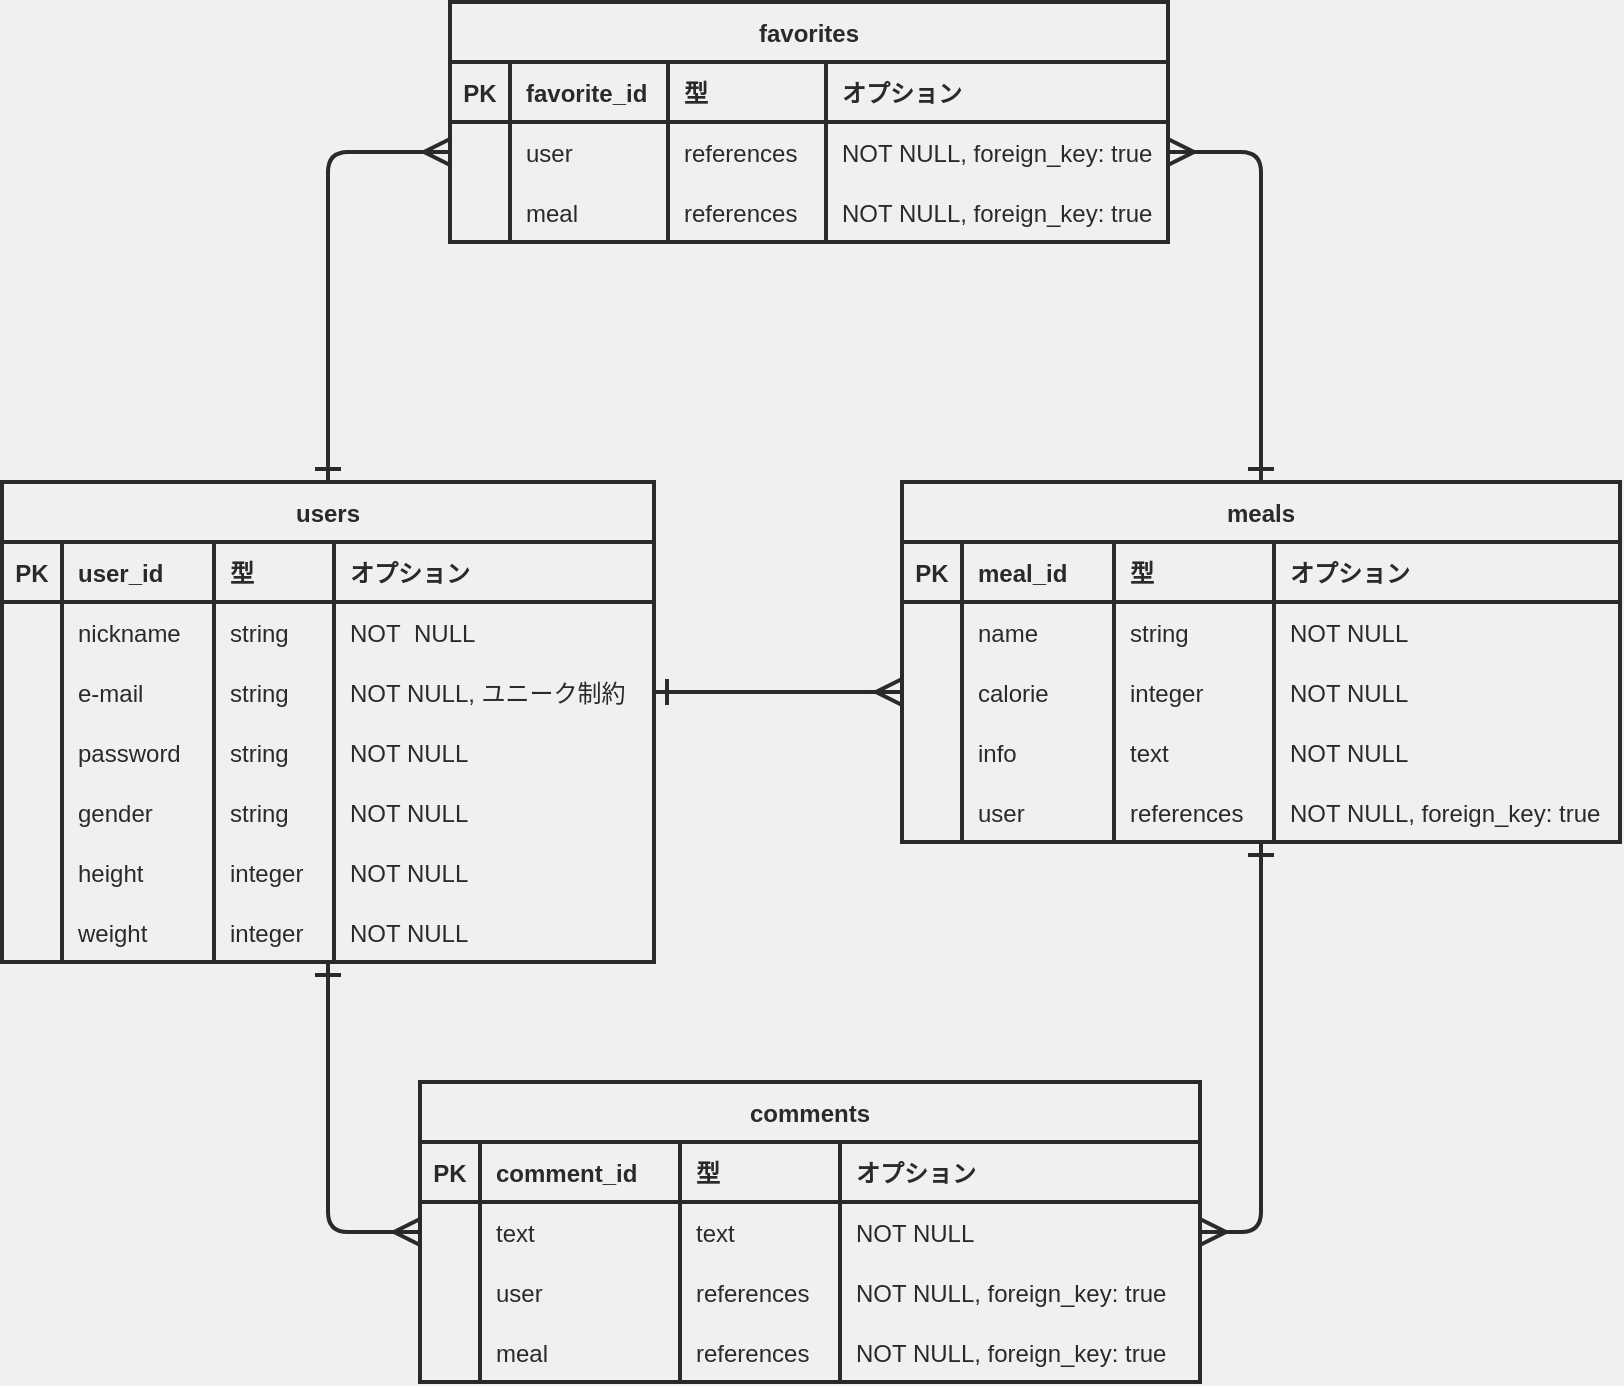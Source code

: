 <mxfile>
    <diagram id="DrynqbHt2Qc845_vZvNC" name="ページ1">
        <mxGraphModel dx="728" dy="680" grid="1" gridSize="10" guides="1" tooltips="1" connect="1" arrows="1" fold="1" page="1" pageScale="1" pageWidth="827" pageHeight="1169" background="#F0F0F0" math="0" shadow="0">
            <root>
                <mxCell id="0"/>
                <mxCell id="1" parent="0"/>
                <mxCell id="2" value="users" style="shape=table;startSize=30;container=1;collapsible=1;childLayout=tableLayout;fixedRows=1;rowLines=0;fontStyle=1;align=center;resizeLast=1;labelBorderColor=none;fontColor=#2A2A2A;fillColor=none;strokeColor=#2A2A2A;strokeWidth=2;" vertex="1" parent="1">
                    <mxGeometry x="10" y="320" width="326" height="240" as="geometry"/>
                </mxCell>
                <mxCell id="3" value="" style="shape=partialRectangle;collapsible=0;dropTarget=0;pointerEvents=0;top=0;left=0;bottom=1;right=0;points=[[0,0.5],[1,0.5]];portConstraint=eastwest;labelBorderColor=none;fontColor=#2A2A2A;fillColor=none;strokeColor=#2A2A2A;strokeWidth=2;" vertex="1" parent="2">
                    <mxGeometry y="30" width="326" height="30" as="geometry"/>
                </mxCell>
                <mxCell id="4" value="PK" style="shape=partialRectangle;connectable=0;top=0;left=0;bottom=0;right=0;fontStyle=1;overflow=hidden;labelBorderColor=none;fontColor=#2A2A2A;fillColor=none;strokeColor=#2A2A2A;strokeWidth=2;" vertex="1" parent="3">
                    <mxGeometry width="30" height="30" as="geometry"/>
                </mxCell>
                <mxCell id="5" value="user_id" style="shape=partialRectangle;connectable=0;top=0;left=0;bottom=0;right=0;align=left;spacingLeft=6;fontStyle=1;overflow=hidden;labelBorderColor=none;fontColor=#2A2A2A;fillColor=none;strokeColor=#2A2A2A;strokeWidth=2;" vertex="1" parent="3">
                    <mxGeometry x="30" width="76" height="30" as="geometry"/>
                </mxCell>
                <mxCell id="31" value="型" style="shape=partialRectangle;connectable=0;top=0;left=0;bottom=0;right=0;align=left;spacingLeft=6;fontStyle=1;overflow=hidden;labelBorderColor=none;fontColor=#2A2A2A;fillColor=none;strokeColor=#2A2A2A;strokeWidth=2;" vertex="1" parent="3">
                    <mxGeometry x="106" width="60" height="30" as="geometry"/>
                </mxCell>
                <mxCell id="24" value="オプション" style="shape=partialRectangle;connectable=0;top=0;left=0;bottom=0;right=0;align=left;spacingLeft=6;fontStyle=1;overflow=hidden;labelBorderColor=none;fontColor=#2A2A2A;fillColor=none;strokeColor=#2A2A2A;strokeWidth=2;" vertex="1" parent="3">
                    <mxGeometry x="166" width="160" height="30" as="geometry"/>
                </mxCell>
                <mxCell id="6" value="" style="shape=partialRectangle;collapsible=0;dropTarget=0;pointerEvents=0;top=0;left=0;bottom=0;right=0;points=[[0,0.5],[1,0.5]];portConstraint=eastwest;labelBorderColor=none;fontColor=#2A2A2A;fillColor=none;strokeColor=#2A2A2A;strokeWidth=2;" vertex="1" parent="2">
                    <mxGeometry y="60" width="326" height="30" as="geometry"/>
                </mxCell>
                <mxCell id="7" value="" style="shape=partialRectangle;connectable=0;top=0;left=0;bottom=0;right=0;editable=1;overflow=hidden;labelBorderColor=none;fontColor=#2A2A2A;fillColor=none;strokeColor=#2A2A2A;strokeWidth=2;" vertex="1" parent="6">
                    <mxGeometry width="30" height="30" as="geometry"/>
                </mxCell>
                <mxCell id="8" value="nickname" style="shape=partialRectangle;connectable=0;top=0;left=0;bottom=0;right=0;align=left;spacingLeft=6;overflow=hidden;labelBorderColor=none;fontColor=#2A2A2A;fillColor=none;strokeColor=#2A2A2A;strokeWidth=2;" vertex="1" parent="6">
                    <mxGeometry x="30" width="76" height="30" as="geometry"/>
                </mxCell>
                <mxCell id="32" value="string" style="shape=partialRectangle;connectable=0;top=0;left=0;bottom=0;right=0;align=left;spacingLeft=6;overflow=hidden;labelBorderColor=none;fontColor=#2A2A2A;fillColor=none;strokeColor=#2A2A2A;strokeWidth=2;" vertex="1" parent="6">
                    <mxGeometry x="106" width="60" height="30" as="geometry"/>
                </mxCell>
                <mxCell id="25" value="NOT  NULL" style="shape=partialRectangle;connectable=0;top=0;left=0;bottom=0;right=0;align=left;spacingLeft=6;overflow=hidden;labelBorderColor=none;fontColor=#2A2A2A;fillColor=none;strokeColor=#2A2A2A;strokeWidth=2;" vertex="1" parent="6">
                    <mxGeometry x="166" width="160" height="30" as="geometry"/>
                </mxCell>
                <mxCell id="15" value="" style="shape=partialRectangle;collapsible=0;dropTarget=0;pointerEvents=0;top=0;left=0;bottom=0;right=0;points=[[0,0.5],[1,0.5]];portConstraint=eastwest;labelBorderColor=none;fontColor=#2A2A2A;fillColor=none;strokeColor=#2A2A2A;strokeWidth=2;" vertex="1" parent="2">
                    <mxGeometry y="90" width="326" height="30" as="geometry"/>
                </mxCell>
                <mxCell id="16" value="" style="shape=partialRectangle;connectable=0;top=0;left=0;bottom=0;right=0;editable=1;overflow=hidden;labelBorderColor=none;fontColor=#2A2A2A;fillColor=none;strokeColor=#2A2A2A;strokeWidth=2;" vertex="1" parent="15">
                    <mxGeometry width="30" height="30" as="geometry"/>
                </mxCell>
                <mxCell id="17" value="e-mail" style="shape=partialRectangle;connectable=0;top=0;left=0;bottom=0;right=0;align=left;spacingLeft=6;overflow=hidden;labelBorderColor=none;fontColor=#2A2A2A;fillColor=none;strokeColor=#2A2A2A;strokeWidth=2;" vertex="1" parent="15">
                    <mxGeometry x="30" width="76" height="30" as="geometry"/>
                </mxCell>
                <mxCell id="33" value="string " style="shape=partialRectangle;connectable=0;top=0;left=0;bottom=0;right=0;align=left;spacingLeft=6;overflow=hidden;labelBorderColor=none;fontColor=#2A2A2A;fillColor=none;strokeColor=#2A2A2A;strokeWidth=2;" vertex="1" parent="15">
                    <mxGeometry x="106" width="60" height="30" as="geometry"/>
                </mxCell>
                <mxCell id="26" value="NOT NULL, ユニーク制約" style="shape=partialRectangle;connectable=0;top=0;left=0;bottom=0;right=0;align=left;spacingLeft=6;overflow=hidden;labelBorderColor=none;fontColor=#2A2A2A;fillColor=none;strokeColor=#2A2A2A;strokeWidth=2;" vertex="1" parent="15">
                    <mxGeometry x="166" width="160" height="30" as="geometry"/>
                </mxCell>
                <mxCell id="9" value="" style="shape=partialRectangle;collapsible=0;dropTarget=0;pointerEvents=0;top=0;left=0;bottom=0;right=0;points=[[0,0.5],[1,0.5]];portConstraint=eastwest;labelBorderColor=none;fontColor=#2A2A2A;fillColor=none;strokeColor=#2A2A2A;strokeWidth=2;" vertex="1" parent="2">
                    <mxGeometry y="120" width="326" height="30" as="geometry"/>
                </mxCell>
                <mxCell id="10" value="" style="shape=partialRectangle;connectable=0;top=0;left=0;bottom=0;right=0;editable=1;overflow=hidden;labelBorderColor=none;fontColor=#2A2A2A;fillColor=none;strokeColor=#2A2A2A;strokeWidth=2;" vertex="1" parent="9">
                    <mxGeometry width="30" height="30" as="geometry"/>
                </mxCell>
                <mxCell id="11" value="password" style="shape=partialRectangle;connectable=0;top=0;left=0;bottom=0;right=0;align=left;spacingLeft=6;overflow=hidden;labelBorderColor=none;fontColor=#2A2A2A;fillColor=none;strokeColor=#2A2A2A;strokeWidth=2;" vertex="1" parent="9">
                    <mxGeometry x="30" width="76" height="30" as="geometry"/>
                </mxCell>
                <mxCell id="34" value="string" style="shape=partialRectangle;connectable=0;top=0;left=0;bottom=0;right=0;align=left;spacingLeft=6;overflow=hidden;labelBorderColor=none;fontColor=#2A2A2A;fillColor=none;strokeColor=#2A2A2A;strokeWidth=2;" vertex="1" parent="9">
                    <mxGeometry x="106" width="60" height="30" as="geometry"/>
                </mxCell>
                <mxCell id="27" value="NOT NULL" style="shape=partialRectangle;connectable=0;top=0;left=0;bottom=0;right=0;align=left;spacingLeft=6;overflow=hidden;labelBorderColor=none;fontColor=#2A2A2A;fillColor=none;strokeColor=#2A2A2A;strokeWidth=2;" vertex="1" parent="9">
                    <mxGeometry x="166" width="160" height="30" as="geometry"/>
                </mxCell>
                <mxCell id="21" value="" style="shape=partialRectangle;collapsible=0;dropTarget=0;pointerEvents=0;top=0;left=0;bottom=0;right=0;points=[[0,0.5],[1,0.5]];portConstraint=eastwest;labelBorderColor=none;fontColor=#2A2A2A;fillColor=none;strokeColor=#2A2A2A;strokeWidth=2;" vertex="1" parent="2">
                    <mxGeometry y="150" width="326" height="30" as="geometry"/>
                </mxCell>
                <mxCell id="22" value="" style="shape=partialRectangle;connectable=0;top=0;left=0;bottom=0;right=0;editable=1;overflow=hidden;labelBorderColor=none;fontColor=#2A2A2A;fillColor=none;strokeColor=#2A2A2A;strokeWidth=2;" vertex="1" parent="21">
                    <mxGeometry width="30" height="30" as="geometry"/>
                </mxCell>
                <mxCell id="23" value="gender" style="shape=partialRectangle;connectable=0;top=0;left=0;bottom=0;right=0;align=left;spacingLeft=6;overflow=hidden;labelBorderColor=none;fontColor=#2A2A2A;fillColor=none;strokeColor=#2A2A2A;strokeWidth=2;" vertex="1" parent="21">
                    <mxGeometry x="30" width="76" height="30" as="geometry"/>
                </mxCell>
                <mxCell id="35" value="string" style="shape=partialRectangle;connectable=0;top=0;left=0;bottom=0;right=0;align=left;spacingLeft=6;overflow=hidden;labelBorderColor=none;fontColor=#2A2A2A;fillColor=none;strokeColor=#2A2A2A;strokeWidth=2;" vertex="1" parent="21">
                    <mxGeometry x="106" width="60" height="30" as="geometry"/>
                </mxCell>
                <mxCell id="28" value="NOT NULL" style="shape=partialRectangle;connectable=0;top=0;left=0;bottom=0;right=0;align=left;spacingLeft=6;overflow=hidden;labelBorderColor=none;fontColor=#2A2A2A;fillColor=none;strokeColor=#2A2A2A;strokeWidth=2;" vertex="1" parent="21">
                    <mxGeometry x="166" width="160" height="30" as="geometry"/>
                </mxCell>
                <mxCell id="12" value="" style="shape=partialRectangle;collapsible=0;dropTarget=0;pointerEvents=0;top=0;left=0;bottom=0;right=0;points=[[0,0.5],[1,0.5]];portConstraint=eastwest;labelBorderColor=none;fontColor=#2A2A2A;fillColor=none;strokeColor=#2A2A2A;strokeWidth=2;" vertex="1" parent="2">
                    <mxGeometry y="180" width="326" height="30" as="geometry"/>
                </mxCell>
                <mxCell id="13" value="" style="shape=partialRectangle;connectable=0;top=0;left=0;bottom=0;right=0;editable=1;overflow=hidden;labelBorderColor=none;fontColor=#2A2A2A;fillColor=none;strokeColor=#2A2A2A;strokeWidth=2;" vertex="1" parent="12">
                    <mxGeometry width="30" height="30" as="geometry"/>
                </mxCell>
                <mxCell id="14" value="height" style="shape=partialRectangle;connectable=0;top=0;left=0;bottom=0;right=0;align=left;spacingLeft=6;overflow=hidden;labelBorderColor=none;fontColor=#2A2A2A;fillColor=none;strokeColor=#2A2A2A;strokeWidth=2;" vertex="1" parent="12">
                    <mxGeometry x="30" width="76" height="30" as="geometry"/>
                </mxCell>
                <mxCell id="36" value="integer" style="shape=partialRectangle;connectable=0;top=0;left=0;bottom=0;right=0;align=left;spacingLeft=6;overflow=hidden;labelBorderColor=none;fontColor=#2A2A2A;fillColor=none;strokeColor=#2A2A2A;strokeWidth=2;" vertex="1" parent="12">
                    <mxGeometry x="106" width="60" height="30" as="geometry"/>
                </mxCell>
                <mxCell id="29" value="NOT NULL" style="shape=partialRectangle;connectable=0;top=0;left=0;bottom=0;right=0;align=left;spacingLeft=6;overflow=hidden;labelBorderColor=none;fontColor=#2A2A2A;fillColor=none;strokeColor=#2A2A2A;strokeWidth=2;" vertex="1" parent="12">
                    <mxGeometry x="166" width="160" height="30" as="geometry"/>
                </mxCell>
                <mxCell id="18" value="" style="shape=partialRectangle;collapsible=0;dropTarget=0;pointerEvents=0;top=0;left=0;bottom=0;right=0;points=[[0,0.5],[1,0.5]];portConstraint=eastwest;labelBorderColor=none;fontColor=#2A2A2A;fillColor=none;strokeColor=#2A2A2A;strokeWidth=2;" vertex="1" parent="2">
                    <mxGeometry y="210" width="326" height="30" as="geometry"/>
                </mxCell>
                <mxCell id="19" value="" style="shape=partialRectangle;connectable=0;top=0;left=0;bottom=0;right=0;editable=1;overflow=hidden;labelBorderColor=none;fontColor=#2A2A2A;fillColor=none;strokeColor=#2A2A2A;strokeWidth=2;" vertex="1" parent="18">
                    <mxGeometry width="30" height="30" as="geometry"/>
                </mxCell>
                <mxCell id="20" value="weight" style="shape=partialRectangle;connectable=0;top=0;left=0;bottom=0;right=0;align=left;spacingLeft=6;overflow=hidden;labelBorderColor=none;fontColor=#2A2A2A;fillColor=none;strokeColor=#2A2A2A;strokeWidth=2;" vertex="1" parent="18">
                    <mxGeometry x="30" width="76" height="30" as="geometry"/>
                </mxCell>
                <mxCell id="37" value="integer" style="shape=partialRectangle;connectable=0;top=0;left=0;bottom=0;right=0;align=left;spacingLeft=6;overflow=hidden;labelBorderColor=none;fontColor=#2A2A2A;fillColor=none;strokeColor=#2A2A2A;strokeWidth=2;" vertex="1" parent="18">
                    <mxGeometry x="106" width="60" height="30" as="geometry"/>
                </mxCell>
                <mxCell id="30" value="NOT NULL" style="shape=partialRectangle;connectable=0;top=0;left=0;bottom=0;right=0;align=left;spacingLeft=6;overflow=hidden;labelBorderColor=none;fontColor=#2A2A2A;fillColor=none;strokeColor=#2A2A2A;strokeWidth=2;" vertex="1" parent="18">
                    <mxGeometry x="166" width="160" height="30" as="geometry"/>
                </mxCell>
                <mxCell id="38" value="meals" style="shape=table;startSize=30;container=1;collapsible=1;childLayout=tableLayout;fixedRows=1;rowLines=0;fontStyle=1;align=center;resizeLast=1;fontColor=#2A2A2A;fillColor=none;strokeColor=#2A2A2A;strokeWidth=2;" vertex="1" parent="1">
                    <mxGeometry x="460" y="320" width="359" height="180" as="geometry"/>
                </mxCell>
                <mxCell id="39" value="" style="shape=partialRectangle;collapsible=0;dropTarget=0;pointerEvents=0;top=0;left=0;bottom=1;right=0;points=[[0,0.5],[1,0.5]];portConstraint=eastwest;fontColor=#2A2A2A;fillColor=none;strokeColor=#2A2A2A;strokeWidth=2;" vertex="1" parent="38">
                    <mxGeometry y="30" width="359" height="30" as="geometry"/>
                </mxCell>
                <mxCell id="40" value="PK" style="shape=partialRectangle;connectable=0;top=0;left=0;bottom=0;right=0;fontStyle=1;overflow=hidden;fontColor=#2A2A2A;fillColor=none;strokeColor=#2A2A2A;strokeWidth=2;" vertex="1" parent="39">
                    <mxGeometry width="30" height="30" as="geometry"/>
                </mxCell>
                <mxCell id="41" value="meal_id" style="shape=partialRectangle;connectable=0;top=0;left=0;bottom=0;right=0;align=left;spacingLeft=6;fontStyle=1;overflow=hidden;fontColor=#2A2A2A;fillColor=none;strokeColor=#2A2A2A;strokeWidth=2;" vertex="1" parent="39">
                    <mxGeometry x="30" width="76" height="30" as="geometry"/>
                </mxCell>
                <mxCell id="54" value="型" style="shape=partialRectangle;connectable=0;top=0;left=0;bottom=0;right=0;align=left;spacingLeft=6;fontStyle=1;overflow=hidden;fontColor=#2A2A2A;fillColor=none;strokeColor=#2A2A2A;strokeWidth=2;" vertex="1" parent="39">
                    <mxGeometry x="106" width="80" height="30" as="geometry"/>
                </mxCell>
                <mxCell id="59" value="オプション" style="shape=partialRectangle;connectable=0;top=0;left=0;bottom=0;right=0;align=left;spacingLeft=6;fontStyle=1;overflow=hidden;fontColor=#2A2A2A;fillColor=none;strokeColor=#2A2A2A;strokeWidth=2;" vertex="1" parent="39">
                    <mxGeometry x="186" width="173" height="30" as="geometry"/>
                </mxCell>
                <mxCell id="42" value="" style="shape=partialRectangle;collapsible=0;dropTarget=0;pointerEvents=0;top=0;left=0;bottom=0;right=0;points=[[0,0.5],[1,0.5]];portConstraint=eastwest;fontColor=#2A2A2A;fillColor=none;strokeColor=#2A2A2A;strokeWidth=2;" vertex="1" parent="38">
                    <mxGeometry y="60" width="359" height="30" as="geometry"/>
                </mxCell>
                <mxCell id="43" value="" style="shape=partialRectangle;connectable=0;top=0;left=0;bottom=0;right=0;editable=1;overflow=hidden;fontColor=#2A2A2A;fillColor=none;strokeColor=#2A2A2A;strokeWidth=2;" vertex="1" parent="42">
                    <mxGeometry width="30" height="30" as="geometry"/>
                </mxCell>
                <mxCell id="44" value="name" style="shape=partialRectangle;connectable=0;top=0;left=0;bottom=0;right=0;align=left;spacingLeft=6;overflow=hidden;fontColor=#2A2A2A;fillColor=none;strokeColor=#2A2A2A;strokeWidth=2;" vertex="1" parent="42">
                    <mxGeometry x="30" width="76" height="30" as="geometry"/>
                </mxCell>
                <mxCell id="55" value="string" style="shape=partialRectangle;connectable=0;top=0;left=0;bottom=0;right=0;align=left;spacingLeft=6;overflow=hidden;fontColor=#2A2A2A;fillColor=none;strokeColor=#2A2A2A;strokeWidth=2;" vertex="1" parent="42">
                    <mxGeometry x="106" width="80" height="30" as="geometry"/>
                </mxCell>
                <mxCell id="60" value="NOT NULL" style="shape=partialRectangle;connectable=0;top=0;left=0;bottom=0;right=0;align=left;spacingLeft=6;overflow=hidden;fontColor=#2A2A2A;fillColor=none;strokeColor=#2A2A2A;strokeWidth=2;" vertex="1" parent="42">
                    <mxGeometry x="186" width="173" height="30" as="geometry"/>
                </mxCell>
                <mxCell id="45" value="" style="shape=partialRectangle;collapsible=0;dropTarget=0;pointerEvents=0;top=0;left=0;bottom=0;right=0;points=[[0,0.5],[1,0.5]];portConstraint=eastwest;fontColor=#2A2A2A;fillColor=none;strokeColor=#2A2A2A;strokeWidth=2;" vertex="1" parent="38">
                    <mxGeometry y="90" width="359" height="30" as="geometry"/>
                </mxCell>
                <mxCell id="46" value="" style="shape=partialRectangle;connectable=0;top=0;left=0;bottom=0;right=0;editable=1;overflow=hidden;fontColor=#2A2A2A;fillColor=none;strokeColor=#2A2A2A;strokeWidth=2;" vertex="1" parent="45">
                    <mxGeometry width="30" height="30" as="geometry"/>
                </mxCell>
                <mxCell id="47" value="calorie" style="shape=partialRectangle;connectable=0;top=0;left=0;bottom=0;right=0;align=left;spacingLeft=6;overflow=hidden;fontColor=#2A2A2A;fillColor=none;strokeColor=#2A2A2A;strokeWidth=2;" vertex="1" parent="45">
                    <mxGeometry x="30" width="76" height="30" as="geometry"/>
                </mxCell>
                <mxCell id="56" value="integer" style="shape=partialRectangle;connectable=0;top=0;left=0;bottom=0;right=0;align=left;spacingLeft=6;overflow=hidden;fontColor=#2A2A2A;fillColor=none;strokeColor=#2A2A2A;strokeWidth=2;" vertex="1" parent="45">
                    <mxGeometry x="106" width="80" height="30" as="geometry"/>
                </mxCell>
                <mxCell id="61" value="NOT NULL" style="shape=partialRectangle;connectable=0;top=0;left=0;bottom=0;right=0;align=left;spacingLeft=6;overflow=hidden;fontColor=#2A2A2A;fillColor=none;strokeColor=#2A2A2A;strokeWidth=2;" vertex="1" parent="45">
                    <mxGeometry x="186" width="173" height="30" as="geometry"/>
                </mxCell>
                <mxCell id="48" value="" style="shape=partialRectangle;collapsible=0;dropTarget=0;pointerEvents=0;top=0;left=0;bottom=0;right=0;points=[[0,0.5],[1,0.5]];portConstraint=eastwest;fontColor=#2A2A2A;fillColor=none;strokeColor=#2A2A2A;strokeWidth=2;" vertex="1" parent="38">
                    <mxGeometry y="120" width="359" height="30" as="geometry"/>
                </mxCell>
                <mxCell id="49" value="" style="shape=partialRectangle;connectable=0;top=0;left=0;bottom=0;right=0;editable=1;overflow=hidden;fontColor=#2A2A2A;fillColor=none;strokeColor=#2A2A2A;strokeWidth=2;" vertex="1" parent="48">
                    <mxGeometry width="30" height="30" as="geometry"/>
                </mxCell>
                <mxCell id="50" value="info" style="shape=partialRectangle;connectable=0;top=0;left=0;bottom=0;right=0;align=left;spacingLeft=6;overflow=hidden;fontColor=#2A2A2A;fillColor=none;strokeColor=#2A2A2A;strokeWidth=2;" vertex="1" parent="48">
                    <mxGeometry x="30" width="76" height="30" as="geometry"/>
                </mxCell>
                <mxCell id="57" value="text" style="shape=partialRectangle;connectable=0;top=0;left=0;bottom=0;right=0;align=left;spacingLeft=6;overflow=hidden;fontColor=#2A2A2A;fillColor=none;strokeColor=#2A2A2A;strokeWidth=2;" vertex="1" parent="48">
                    <mxGeometry x="106" width="80" height="30" as="geometry"/>
                </mxCell>
                <mxCell id="62" value="NOT NULL" style="shape=partialRectangle;connectable=0;top=0;left=0;bottom=0;right=0;align=left;spacingLeft=6;overflow=hidden;fontColor=#2A2A2A;fillColor=none;strokeColor=#2A2A2A;strokeWidth=2;" vertex="1" parent="48">
                    <mxGeometry x="186" width="173" height="30" as="geometry"/>
                </mxCell>
                <mxCell id="51" value="" style="shape=partialRectangle;collapsible=0;dropTarget=0;pointerEvents=0;top=0;left=0;bottom=0;right=0;points=[[0,0.5],[1,0.5]];portConstraint=eastwest;fontColor=#2A2A2A;fillColor=none;strokeColor=#2A2A2A;strokeWidth=2;" vertex="1" parent="38">
                    <mxGeometry y="150" width="359" height="30" as="geometry"/>
                </mxCell>
                <mxCell id="52" value="" style="shape=partialRectangle;connectable=0;top=0;left=0;bottom=0;right=0;editable=1;overflow=hidden;fontColor=#2A2A2A;fillColor=none;strokeColor=#2A2A2A;strokeWidth=2;" vertex="1" parent="51">
                    <mxGeometry width="30" height="30" as="geometry"/>
                </mxCell>
                <mxCell id="53" value="user" style="shape=partialRectangle;connectable=0;top=0;left=0;bottom=0;right=0;align=left;spacingLeft=6;overflow=hidden;fontColor=#2A2A2A;fillColor=none;strokeColor=#2A2A2A;strokeWidth=2;" vertex="1" parent="51">
                    <mxGeometry x="30" width="76" height="30" as="geometry"/>
                </mxCell>
                <mxCell id="58" value="references" style="shape=partialRectangle;connectable=0;top=0;left=0;bottom=0;right=0;align=left;spacingLeft=6;overflow=hidden;fontColor=#2A2A2A;fillColor=none;strokeColor=#2A2A2A;strokeWidth=2;" vertex="1" parent="51">
                    <mxGeometry x="106" width="80" height="30" as="geometry"/>
                </mxCell>
                <mxCell id="63" value="NOT NULL, foreign_key: true" style="shape=partialRectangle;connectable=0;top=0;left=0;bottom=0;right=0;align=left;spacingLeft=6;overflow=hidden;fontColor=#2A2A2A;fillColor=none;strokeColor=#2A2A2A;strokeWidth=2;" vertex="1" parent="51">
                    <mxGeometry x="186" width="173" height="30" as="geometry"/>
                </mxCell>
                <mxCell id="64" value="comments" style="shape=table;startSize=30;container=1;collapsible=1;childLayout=tableLayout;fixedRows=1;rowLines=0;fontStyle=1;align=center;resizeLast=1;fontColor=#2A2A2A;fillColor=none;strokeColor=#2A2A2A;strokeWidth=2;" vertex="1" parent="1">
                    <mxGeometry x="219" y="620" width="390" height="150" as="geometry"/>
                </mxCell>
                <mxCell id="65" value="" style="shape=partialRectangle;collapsible=0;dropTarget=0;pointerEvents=0;top=0;left=0;bottom=1;right=0;points=[[0,0.5],[1,0.5]];portConstraint=eastwest;fontColor=#2A2A2A;fillColor=none;strokeColor=#2A2A2A;strokeWidth=2;" vertex="1" parent="64">
                    <mxGeometry y="30" width="390" height="30" as="geometry"/>
                </mxCell>
                <mxCell id="66" value="PK" style="shape=partialRectangle;connectable=0;top=0;left=0;bottom=0;right=0;fontStyle=1;overflow=hidden;fontColor=#2A2A2A;fillColor=none;strokeColor=#2A2A2A;strokeWidth=2;" vertex="1" parent="65">
                    <mxGeometry width="30" height="30" as="geometry"/>
                </mxCell>
                <mxCell id="67" value="comment_id" style="shape=partialRectangle;connectable=0;top=0;left=0;bottom=0;right=0;align=left;spacingLeft=6;fontStyle=1;overflow=hidden;fontColor=#2A2A2A;fillColor=none;strokeColor=#2A2A2A;strokeWidth=2;" vertex="1" parent="65">
                    <mxGeometry x="30" width="100" height="30" as="geometry"/>
                </mxCell>
                <mxCell id="81" value="型" style="shape=partialRectangle;connectable=0;top=0;left=0;bottom=0;right=0;align=left;spacingLeft=6;fontStyle=1;overflow=hidden;fontColor=#2A2A2A;fillColor=none;strokeColor=#2A2A2A;strokeWidth=2;" vertex="1" parent="65">
                    <mxGeometry x="130" width="80" height="30" as="geometry"/>
                </mxCell>
                <mxCell id="77" value="オプション" style="shape=partialRectangle;connectable=0;top=0;left=0;bottom=0;right=0;align=left;spacingLeft=6;fontStyle=1;overflow=hidden;fontColor=#2A2A2A;fillColor=none;strokeColor=#2A2A2A;strokeWidth=2;" vertex="1" parent="65">
                    <mxGeometry x="210" width="180" height="30" as="geometry"/>
                </mxCell>
                <mxCell id="68" value="" style="shape=partialRectangle;collapsible=0;dropTarget=0;pointerEvents=0;top=0;left=0;bottom=0;right=0;points=[[0,0.5],[1,0.5]];portConstraint=eastwest;fontColor=#2A2A2A;fillColor=none;strokeColor=#2A2A2A;strokeWidth=2;" vertex="1" parent="64">
                    <mxGeometry y="60" width="390" height="30" as="geometry"/>
                </mxCell>
                <mxCell id="69" value="" style="shape=partialRectangle;connectable=0;top=0;left=0;bottom=0;right=0;editable=1;overflow=hidden;fontColor=#2A2A2A;fillColor=none;strokeColor=#2A2A2A;strokeWidth=2;" vertex="1" parent="68">
                    <mxGeometry width="30" height="30" as="geometry"/>
                </mxCell>
                <mxCell id="70" value="text" style="shape=partialRectangle;connectable=0;top=0;left=0;bottom=0;right=0;align=left;spacingLeft=6;overflow=hidden;fontColor=#2A2A2A;fillColor=none;strokeColor=#2A2A2A;strokeWidth=2;" vertex="1" parent="68">
                    <mxGeometry x="30" width="100" height="30" as="geometry"/>
                </mxCell>
                <mxCell id="82" value="text" style="shape=partialRectangle;connectable=0;top=0;left=0;bottom=0;right=0;align=left;spacingLeft=6;overflow=hidden;fontColor=#2A2A2A;fillColor=none;strokeColor=#2A2A2A;strokeWidth=2;" vertex="1" parent="68">
                    <mxGeometry x="130" width="80" height="30" as="geometry"/>
                </mxCell>
                <mxCell id="78" value="NOT NULL" style="shape=partialRectangle;connectable=0;top=0;left=0;bottom=0;right=0;align=left;spacingLeft=6;overflow=hidden;fontColor=#2A2A2A;fillColor=none;strokeColor=#2A2A2A;strokeWidth=2;" vertex="1" parent="68">
                    <mxGeometry x="210" width="180" height="30" as="geometry"/>
                </mxCell>
                <mxCell id="71" value="" style="shape=partialRectangle;collapsible=0;dropTarget=0;pointerEvents=0;top=0;left=0;bottom=0;right=0;points=[[0,0.5],[1,0.5]];portConstraint=eastwest;fontColor=#2A2A2A;fillColor=none;strokeColor=#2A2A2A;strokeWidth=2;" vertex="1" parent="64">
                    <mxGeometry y="90" width="390" height="30" as="geometry"/>
                </mxCell>
                <mxCell id="72" value="" style="shape=partialRectangle;connectable=0;top=0;left=0;bottom=0;right=0;editable=1;overflow=hidden;fontColor=#2A2A2A;fillColor=none;strokeColor=#2A2A2A;strokeWidth=2;" vertex="1" parent="71">
                    <mxGeometry width="30" height="30" as="geometry"/>
                </mxCell>
                <mxCell id="73" value="user" style="shape=partialRectangle;connectable=0;top=0;left=0;bottom=0;right=0;align=left;spacingLeft=6;overflow=hidden;fontColor=#2A2A2A;fillColor=none;strokeColor=#2A2A2A;strokeWidth=2;" vertex="1" parent="71">
                    <mxGeometry x="30" width="100" height="30" as="geometry"/>
                </mxCell>
                <mxCell id="83" value="references" style="shape=partialRectangle;connectable=0;top=0;left=0;bottom=0;right=0;align=left;spacingLeft=6;overflow=hidden;fontColor=#2A2A2A;fillColor=none;strokeColor=#2A2A2A;strokeWidth=2;" vertex="1" parent="71">
                    <mxGeometry x="130" width="80" height="30" as="geometry"/>
                </mxCell>
                <mxCell id="79" value="NOT NULL, foreign_key: true" style="shape=partialRectangle;connectable=0;top=0;left=0;bottom=0;right=0;align=left;spacingLeft=6;overflow=hidden;fontColor=#2A2A2A;fillColor=none;strokeColor=#2A2A2A;strokeWidth=2;" vertex="1" parent="71">
                    <mxGeometry x="210" width="180" height="30" as="geometry"/>
                </mxCell>
                <mxCell id="74" value="" style="shape=partialRectangle;collapsible=0;dropTarget=0;pointerEvents=0;top=0;left=0;bottom=0;right=0;points=[[0,0.5],[1,0.5]];portConstraint=eastwest;fontColor=#2A2A2A;fillColor=none;strokeColor=#2A2A2A;strokeWidth=2;" vertex="1" parent="64">
                    <mxGeometry y="120" width="390" height="30" as="geometry"/>
                </mxCell>
                <mxCell id="75" value="" style="shape=partialRectangle;connectable=0;top=0;left=0;bottom=0;right=0;editable=1;overflow=hidden;fontColor=#2A2A2A;fillColor=none;strokeColor=#2A2A2A;strokeWidth=2;" vertex="1" parent="74">
                    <mxGeometry width="30" height="30" as="geometry"/>
                </mxCell>
                <mxCell id="76" value="meal" style="shape=partialRectangle;connectable=0;top=0;left=0;bottom=0;right=0;align=left;spacingLeft=6;overflow=hidden;fontColor=#2A2A2A;fillColor=none;strokeColor=#2A2A2A;strokeWidth=2;" vertex="1" parent="74">
                    <mxGeometry x="30" width="100" height="30" as="geometry"/>
                </mxCell>
                <mxCell id="84" value="references" style="shape=partialRectangle;connectable=0;top=0;left=0;bottom=0;right=0;align=left;spacingLeft=6;overflow=hidden;fontColor=#2A2A2A;fillColor=none;strokeColor=#2A2A2A;strokeWidth=2;" vertex="1" parent="74">
                    <mxGeometry x="130" width="80" height="30" as="geometry"/>
                </mxCell>
                <mxCell id="80" value="NOT NULL, foreign_key: true" style="shape=partialRectangle;connectable=0;top=0;left=0;bottom=0;right=0;align=left;spacingLeft=6;overflow=hidden;fontColor=#2A2A2A;fillColor=none;strokeColor=#2A2A2A;strokeWidth=2;" vertex="1" parent="74">
                    <mxGeometry x="210" width="180" height="30" as="geometry"/>
                </mxCell>
                <mxCell id="85" value="favorites" style="shape=table;startSize=30;container=1;collapsible=1;childLayout=tableLayout;fixedRows=1;rowLines=0;fontStyle=1;align=center;resizeLast=1;strokeWidth=2;perimeterSpacing=0;fillColor=none;fontColor=#2A2A2A;strokeColor=#2A2A2A;" vertex="1" parent="1">
                    <mxGeometry x="234" y="80" width="359" height="120" as="geometry"/>
                </mxCell>
                <mxCell id="86" value="" style="shape=partialRectangle;collapsible=0;dropTarget=0;pointerEvents=0;top=0;left=0;bottom=1;right=0;points=[[0,0.5],[1,0.5]];portConstraint=eastwest;strokeWidth=2;perimeterSpacing=0;fillColor=none;fontColor=#2A2A2A;strokeColor=#2A2A2A;" vertex="1" parent="85">
                    <mxGeometry y="30" width="359" height="30" as="geometry"/>
                </mxCell>
                <mxCell id="87" value="PK" style="shape=partialRectangle;connectable=0;top=0;left=0;bottom=0;right=0;fontStyle=1;overflow=hidden;strokeWidth=2;perimeterSpacing=0;fillColor=none;fontColor=#2A2A2A;strokeColor=#2A2A2A;" vertex="1" parent="86">
                    <mxGeometry width="30" height="30" as="geometry"/>
                </mxCell>
                <mxCell id="88" value="favorite_id" style="shape=partialRectangle;connectable=0;top=0;left=0;bottom=0;right=0;align=left;spacingLeft=6;fontStyle=1;overflow=hidden;strokeWidth=2;perimeterSpacing=0;fillColor=none;fontColor=#2A2A2A;strokeColor=#2A2A2A;" vertex="1" parent="86">
                    <mxGeometry x="30" width="79" height="30" as="geometry"/>
                </mxCell>
                <mxCell id="101" value="型" style="shape=partialRectangle;connectable=0;top=0;left=0;bottom=0;right=0;align=left;spacingLeft=6;fontStyle=1;overflow=hidden;strokeWidth=2;perimeterSpacing=0;fillColor=none;fontColor=#2A2A2A;strokeColor=#2A2A2A;" vertex="1" parent="86">
                    <mxGeometry x="109" width="79" height="30" as="geometry"/>
                </mxCell>
                <mxCell id="98" value="オプション" style="shape=partialRectangle;connectable=0;top=0;left=0;bottom=0;right=0;align=left;spacingLeft=6;fontStyle=1;overflow=hidden;strokeWidth=2;perimeterSpacing=0;fillColor=none;fontColor=#2A2A2A;strokeColor=#2A2A2A;" vertex="1" parent="86">
                    <mxGeometry x="188" width="171" height="30" as="geometry"/>
                </mxCell>
                <mxCell id="89" value="" style="shape=partialRectangle;collapsible=0;dropTarget=0;pointerEvents=0;top=0;left=0;bottom=0;right=0;points=[[0,0.5],[1,0.5]];portConstraint=eastwest;strokeWidth=2;perimeterSpacing=0;fillColor=none;fontColor=#2A2A2A;strokeColor=#2A2A2A;" vertex="1" parent="85">
                    <mxGeometry y="60" width="359" height="30" as="geometry"/>
                </mxCell>
                <mxCell id="90" value="" style="shape=partialRectangle;connectable=0;top=0;left=0;bottom=0;right=0;editable=1;overflow=hidden;strokeWidth=2;perimeterSpacing=0;fillColor=none;fontColor=#2A2A2A;strokeColor=#2A2A2A;" vertex="1" parent="89">
                    <mxGeometry width="30" height="30" as="geometry"/>
                </mxCell>
                <mxCell id="91" value="user" style="shape=partialRectangle;connectable=0;top=0;left=0;bottom=0;right=0;align=left;spacingLeft=6;overflow=hidden;strokeWidth=2;perimeterSpacing=0;fillColor=none;fontColor=#2A2A2A;strokeColor=#2A2A2A;" vertex="1" parent="89">
                    <mxGeometry x="30" width="79" height="30" as="geometry"/>
                </mxCell>
                <mxCell id="102" value="references" style="shape=partialRectangle;connectable=0;top=0;left=0;bottom=0;right=0;align=left;spacingLeft=6;overflow=hidden;strokeWidth=2;perimeterSpacing=0;fillColor=none;fontColor=#2A2A2A;strokeColor=#2A2A2A;" vertex="1" parent="89">
                    <mxGeometry x="109" width="79" height="30" as="geometry"/>
                </mxCell>
                <mxCell id="99" value="NOT NULL, foreign_key: true" style="shape=partialRectangle;connectable=0;top=0;left=0;bottom=0;right=0;align=left;spacingLeft=6;overflow=hidden;strokeWidth=2;perimeterSpacing=0;fillColor=none;fontColor=#2A2A2A;strokeColor=#2A2A2A;" vertex="1" parent="89">
                    <mxGeometry x="188" width="171" height="30" as="geometry"/>
                </mxCell>
                <mxCell id="92" value="" style="shape=partialRectangle;collapsible=0;dropTarget=0;pointerEvents=0;top=0;left=0;bottom=0;right=0;points=[[0,0.5],[1,0.5]];portConstraint=eastwest;strokeWidth=2;perimeterSpacing=0;fillColor=none;fontColor=#2A2A2A;strokeColor=#2A2A2A;" vertex="1" parent="85">
                    <mxGeometry y="90" width="359" height="30" as="geometry"/>
                </mxCell>
                <mxCell id="93" value="" style="shape=partialRectangle;connectable=0;top=0;left=0;bottom=0;right=0;editable=1;overflow=hidden;strokeWidth=2;perimeterSpacing=0;fillColor=none;fontColor=#2A2A2A;strokeColor=#2A2A2A;" vertex="1" parent="92">
                    <mxGeometry width="30" height="30" as="geometry"/>
                </mxCell>
                <mxCell id="94" value="meal" style="shape=partialRectangle;connectable=0;top=0;left=0;bottom=0;right=0;align=left;spacingLeft=6;overflow=hidden;strokeWidth=2;perimeterSpacing=0;fillColor=none;fontColor=#2A2A2A;strokeColor=#2A2A2A;" vertex="1" parent="92">
                    <mxGeometry x="30" width="79" height="30" as="geometry"/>
                </mxCell>
                <mxCell id="103" value="references" style="shape=partialRectangle;connectable=0;top=0;left=0;bottom=0;right=0;align=left;spacingLeft=6;overflow=hidden;strokeWidth=2;perimeterSpacing=0;fillColor=none;fontColor=#2A2A2A;strokeColor=#2A2A2A;" vertex="1" parent="92">
                    <mxGeometry x="109" width="79" height="30" as="geometry"/>
                </mxCell>
                <mxCell id="100" value="NOT NULL, foreign_key: true" style="shape=partialRectangle;connectable=0;top=0;left=0;bottom=0;right=0;align=left;spacingLeft=6;overflow=hidden;strokeWidth=2;perimeterSpacing=0;fillColor=none;fontColor=#2A2A2A;strokeColor=#2A2A2A;" vertex="1" parent="92">
                    <mxGeometry x="188" width="171" height="30" as="geometry"/>
                </mxCell>
                <mxCell id="104" value="" style="edgeStyle=entityRelationEdgeStyle;fontSize=12;html=1;endArrow=ERmany;exitX=1;exitY=0.5;exitDx=0;exitDy=0;entryX=0;entryY=0.5;entryDx=0;entryDy=0;strokeWidth=2;endSize=10;startSize=10;startArrow=ERone;startFill=0;fontColor=#2A2A2A;strokeColor=#2A2A2A;" edge="1" parent="1" source="15" target="45">
                    <mxGeometry width="100" height="100" relative="1" as="geometry">
                        <mxPoint x="280" y="450" as="sourcePoint"/>
                        <mxPoint x="380" y="350" as="targetPoint"/>
                    </mxGeometry>
                </mxCell>
                <mxCell id="107" value="" style="edgeStyle=orthogonalEdgeStyle;fontSize=12;html=1;endArrow=ERmany;startSize=10;endSize=10;strokeWidth=2;entryX=0;entryY=0.5;entryDx=0;entryDy=0;exitX=0.5;exitY=0;exitDx=0;exitDy=0;startFill=0;startArrow=ERone;fontColor=#2A2A2A;strokeColor=#2A2A2A;" edge="1" parent="1" source="2" target="89">
                    <mxGeometry width="100" height="100" relative="1" as="geometry">
                        <mxPoint x="70" y="260" as="sourcePoint"/>
                        <mxPoint x="170" y="160" as="targetPoint"/>
                    </mxGeometry>
                </mxCell>
                <mxCell id="108" value="" style="edgeStyle=orthogonalEdgeStyle;fontSize=12;html=1;endArrow=ERmany;startSize=10;endSize=10;strokeWidth=2;entryX=1;entryY=0.5;entryDx=0;entryDy=0;exitX=0.5;exitY=0;exitDx=0;exitDy=0;startFill=0;startArrow=ERone;fontColor=#2A2A2A;strokeColor=#2A2A2A;" edge="1" parent="1" source="38" target="89">
                    <mxGeometry width="100" height="100" relative="1" as="geometry">
                        <mxPoint x="630" y="270" as="sourcePoint"/>
                        <mxPoint x="730" y="170" as="targetPoint"/>
                    </mxGeometry>
                </mxCell>
                <mxCell id="110" value="" style="edgeStyle=orthogonalEdgeStyle;fontSize=12;html=1;endArrow=ERone;startArrow=ERmany;startSize=10;endSize=10;strokeWidth=2;entryX=0.5;entryY=1;entryDx=0;entryDy=0;exitX=0;exitY=0.5;exitDx=0;exitDy=0;startFill=0;endFill=0;fontColor=#2A2A2A;strokeColor=#2A2A2A;" edge="1" parent="1" source="68" target="2">
                    <mxGeometry width="100" height="100" relative="1" as="geometry">
                        <mxPoint x="80" y="790" as="sourcePoint"/>
                        <mxPoint x="160" y="670" as="targetPoint"/>
                    </mxGeometry>
                </mxCell>
                <mxCell id="111" value="" style="edgeStyle=orthogonalEdgeStyle;fontSize=12;html=1;endArrow=ERmany;startSize=10;endSize=10;strokeWidth=2;exitX=0.5;exitY=1;exitDx=0;exitDy=0;entryX=1;entryY=0.5;entryDx=0;entryDy=0;startFill=0;startArrow=ERone;fontColor=#2A2A2A;strokeColor=#2A2A2A;" edge="1" parent="1" source="38" target="68">
                    <mxGeometry width="100" height="100" relative="1" as="geometry">
                        <mxPoint x="740" y="510" as="sourcePoint"/>
                        <mxPoint x="640" y="695" as="targetPoint"/>
                    </mxGeometry>
                </mxCell>
            </root>
        </mxGraphModel>
    </diagram>
</mxfile>